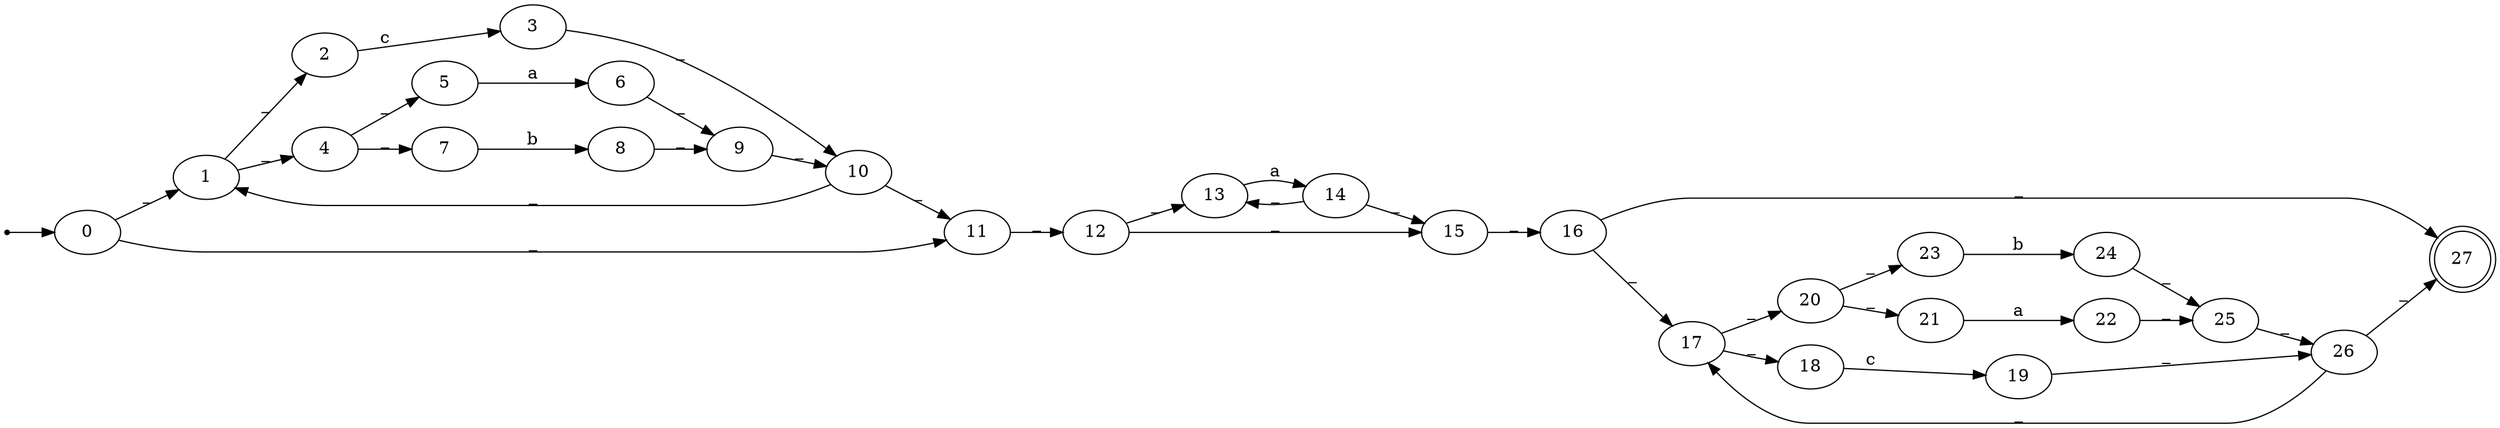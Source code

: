 digraph{
rankdir=LR;
inic[shape=point];
inic->0;
0->1 [label="_"];
0->11 [label="_"];
1->2 [label="_"];
1->4 [label="_"];
2->3 [label="c"];
3->10 [label="_"];
4->5 [label="_"];
4->7 [label="_"];
5->6 [label="a"];
6->9 [label="_"];
7->8 [label="b"];
8->9 [label="_"];
9->10 [label="_"];
10->1 [label="_"];
10->11 [label="_"];
11->12 [label="_"];
12->13 [label="_"];
12->15 [label="_"];
13->14 [label="a"];
14->13 [label="_"];
14->15 [label="_"];
15->16 [label="_"];
16->27 [label="_"];
16->17 [label="_"];
17->20 [label="_"];
17->18 [label="_"];
18->19 [label="c"];
19->26 [label="_"];
20->23 [label="_"];
20->21 [label="_"];
21->22 [label="a"];
22->25 [label="_"];
23->24 [label="b"];
24->25 [label="_"];
25->26 [label="_"];
26->27 [label="_"];
26->17 [label="_"];
27[shape=doublecircle];
}